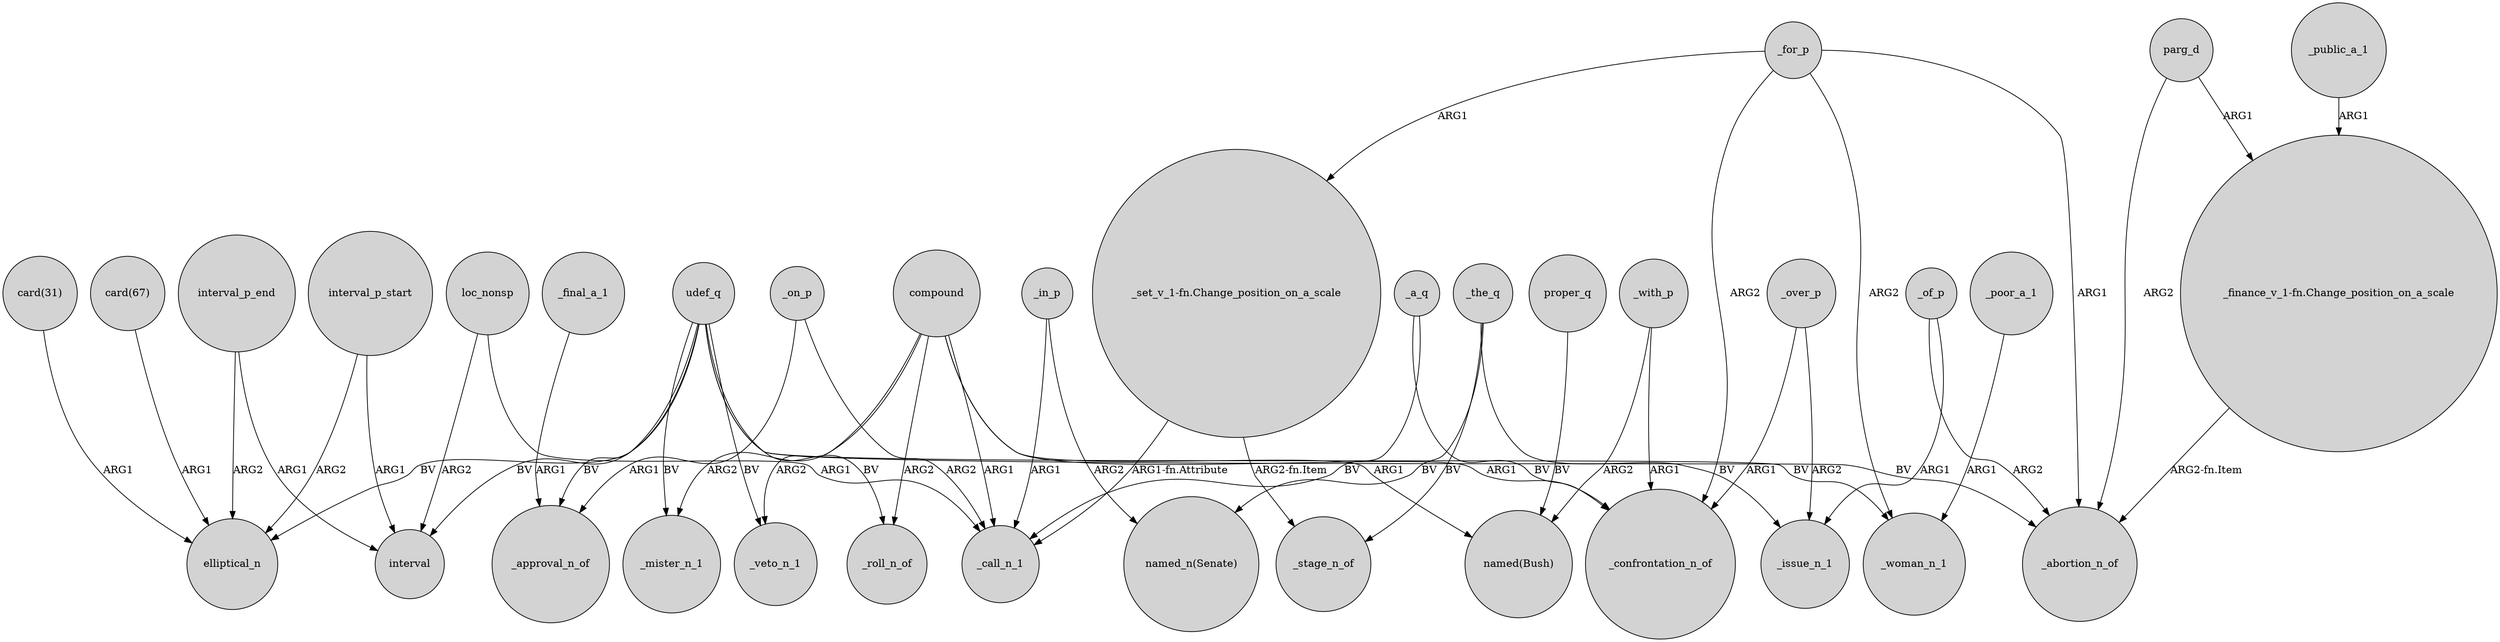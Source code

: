 digraph {
	node [shape=circle style=filled]
	loc_nonsp -> interval [label=ARG2]
	compound -> _mister_n_1 [label=ARG2]
	interval_p_end -> elliptical_n [label=ARG2]
	_for_p -> _abortion_n_of [label=ARG1]
	_in_p -> _call_n_1 [label=ARG1]
	udef_q -> _approval_n_of [label=BV]
	"_finance_v_1-fn.Change_position_on_a_scale" -> _abortion_n_of [label="ARG2-fn.Item"]
	"card(67)" -> elliptical_n [label=ARG1]
	udef_q -> _roll_n_of [label=BV]
	"card(31)" -> elliptical_n [label=ARG1]
	_over_p -> _issue_n_1 [label=ARG2]
	_over_p -> _confrontation_n_of [label=ARG1]
	_with_p -> _confrontation_n_of [label=ARG1]
	_a_q -> _call_n_1 [label=BV]
	compound -> "named(Bush)" [label=ARG1]
	interval_p_start -> elliptical_n [label=ARG2]
	_the_q -> "named_n(Senate)" [label=BV]
	udef_q -> interval [label=BV]
	_a_q -> _confrontation_n_of [label=BV]
	udef_q -> _mister_n_1 [label=BV]
	interval_p_start -> interval [label=ARG1]
	_for_p -> "_set_v_1-fn.Change_position_on_a_scale" [label=ARG1]
	compound -> _roll_n_of [label=ARG2]
	udef_q -> _abortion_n_of [label=BV]
	_on_p -> _approval_n_of [label=ARG1]
	_for_p -> _woman_n_1 [label=ARG2]
	proper_q -> "named(Bush)" [label=BV]
	compound -> _call_n_1 [label=ARG1]
	_of_p -> _abortion_n_of [label=ARG2]
	_of_p -> _issue_n_1 [label=ARG1]
	compound -> _veto_n_1 [label=ARG2]
	_the_q -> _stage_n_of [label=BV]
	udef_q -> _woman_n_1 [label=BV]
	"_set_v_1-fn.Change_position_on_a_scale" -> _call_n_1 [label="ARG1-fn.Attribute"]
	interval_p_end -> interval [label=ARG1]
	compound -> _confrontation_n_of [label=ARG1]
	udef_q -> _veto_n_1 [label=BV]
	parg_d -> _abortion_n_of [label=ARG2]
	_on_p -> _call_n_1 [label=ARG2]
	parg_d -> "_finance_v_1-fn.Change_position_on_a_scale" [label=ARG1]
	loc_nonsp -> _call_n_1 [label=ARG1]
	_with_p -> "named(Bush)" [label=ARG2]
	_public_a_1 -> "_finance_v_1-fn.Change_position_on_a_scale" [label=ARG1]
	_in_p -> "named_n(Senate)" [label=ARG2]
	"_set_v_1-fn.Change_position_on_a_scale" -> _stage_n_of [label="ARG2-fn.Item"]
	udef_q -> elliptical_n [label=BV]
	_poor_a_1 -> _woman_n_1 [label=ARG1]
	_for_p -> _confrontation_n_of [label=ARG2]
	_final_a_1 -> _approval_n_of [label=ARG1]
	_the_q -> _issue_n_1 [label=BV]
}
